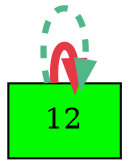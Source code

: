 digraph G{
rankdir=LR;
12 [style=filled, shape=box, fillcolor="#03fb00", label="12"];
12 -> 12 [color="#e63946",penwidth=4.00];
12 -> 12 [color="#52b788",style=dashed,penwidth=3.00];
}